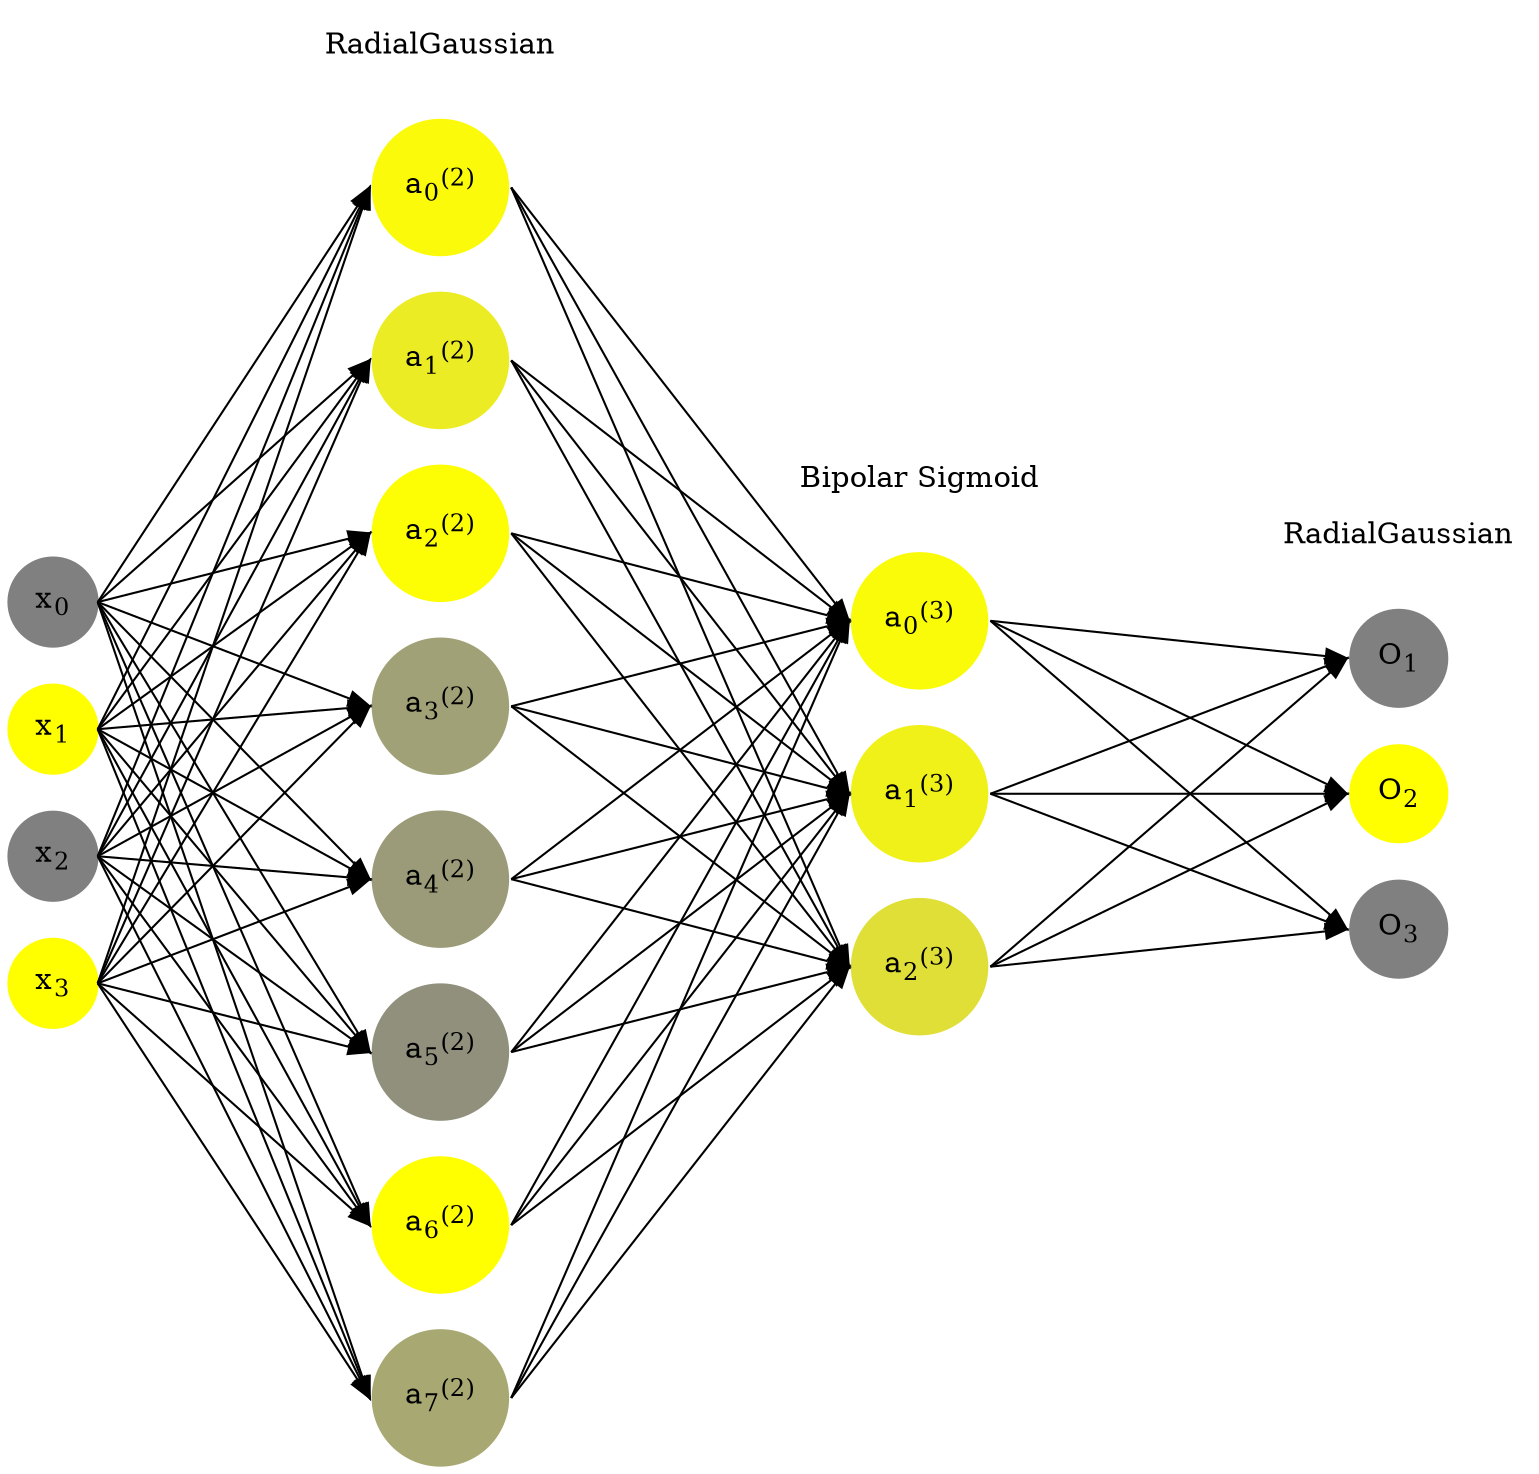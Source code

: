 digraph G {
	rankdir = LR;
	splines=false;
	edge[style=invis];
	ranksep= 1.4;
	{
	node [shape=circle, color="0.1667, 0.0, 0.5", style=filled, fillcolor="0.1667, 0.0, 0.5"];
	x0 [label=<x<sub>0</sub>>];
	}
	{
	node [shape=circle, color="0.1667, 1.0, 1.0", style=filled, fillcolor="0.1667, 1.0, 1.0"];
	x1 [label=<x<sub>1</sub>>];
	}
	{
	node [shape=circle, color="0.1667, 0.0, 0.5", style=filled, fillcolor="0.1667, 0.0, 0.5"];
	x2 [label=<x<sub>2</sub>>];
	}
	{
	node [shape=circle, color="0.1667, 1.0, 1.0", style=filled, fillcolor="0.1667, 1.0, 1.0"];
	x3 [label=<x<sub>3</sub>>];
	}
	{
	node [shape=circle, color="0.1667, 0.956648, 0.978324", style=filled, fillcolor="0.1667, 0.956648, 0.978324"];
	a02 [label=<a<sub>0</sub><sup>(2)</sup>>];
	}
	{
	node [shape=circle, color="0.1667, 0.846125, 0.923063", style=filled, fillcolor="0.1667, 0.846125, 0.923063"];
	a12 [label=<a<sub>1</sub><sup>(2)</sup>>];
	}
	{
	node [shape=circle, color="0.1667, 0.982104, 0.991052", style=filled, fillcolor="0.1667, 0.982104, 0.991052"];
	a22 [label=<a<sub>2</sub><sup>(2)</sup>>];
	}
	{
	node [shape=circle, color="0.1667, 0.260439, 0.630219", style=filled, fillcolor="0.1667, 0.260439, 0.630219"];
	a32 [label=<a<sub>3</sub><sup>(2)</sup>>];
	}
	{
	node [shape=circle, color="0.1667, 0.218670, 0.609335", style=filled, fillcolor="0.1667, 0.218670, 0.609335"];
	a42 [label=<a<sub>4</sub><sup>(2)</sup>>];
	}
	{
	node [shape=circle, color="0.1667, 0.130933, 0.565467", style=filled, fillcolor="0.1667, 0.130933, 0.565467"];
	a52 [label=<a<sub>5</sub><sup>(2)</sup>>];
	}
	{
	node [shape=circle, color="0.1667, 0.999935, 0.999967", style=filled, fillcolor="0.1667, 0.999935, 0.999967"];
	a62 [label=<a<sub>6</sub><sup>(2)</sup>>];
	}
	{
	node [shape=circle, color="0.1667, 0.318438, 0.659219", style=filled, fillcolor="0.1667, 0.318438, 0.659219"];
	a72 [label=<a<sub>7</sub><sup>(2)</sup>>];
	}
	{
	node [shape=circle, color="0.1667, 0.960963, 0.980481", style=filled, fillcolor="0.1667, 0.960963, 0.980481"];
	a03 [label=<a<sub>0</sub><sup>(3)</sup>>];
	}
	{
	node [shape=circle, color="0.1667, 0.890389, 0.945194", style=filled, fillcolor="0.1667, 0.890389, 0.945194"];
	a13 [label=<a<sub>1</sub><sup>(3)</sup>>];
	}
	{
	node [shape=circle, color="0.1667, 0.749682, 0.874841", style=filled, fillcolor="0.1667, 0.749682, 0.874841"];
	a23 [label=<a<sub>2</sub><sup>(3)</sup>>];
	}
	{
	node [shape=circle, color="0.1667, 0.0, 0.5", style=filled, fillcolor="0.1667, 0.0, 0.5"];
	O1 [label=<O<sub>1</sub>>];
	}
	{
	node [shape=circle, color="0.1667, 1.0, 1.0", style=filled, fillcolor="0.1667, 1.0, 1.0"];
	O2 [label=<O<sub>2</sub>>];
	}
	{
	node [shape=circle, color="0.1667, 0.0, 0.5", style=filled, fillcolor="0.1667, 0.0, 0.5"];
	O3 [label=<O<sub>3</sub>>];
	}
	{
	rank=same;
	x0->x1->x2->x3;
	}
	{
	rank=same;
	a02->a12->a22->a32->a42->a52->a62->a72;
	}
	{
	rank=same;
	a03->a13->a23;
	}
	{
	rank=same;
	O1->O2->O3;
	}
	l1 [shape=plaintext,label="RadialGaussian"];
	l1->a02;
	{rank=same; l1;a02};
	l2 [shape=plaintext,label="Bipolar Sigmoid"];
	l2->a03;
	{rank=same; l2;a03};
	l3 [shape=plaintext,label="RadialGaussian"];
	l3->O1;
	{rank=same; l3;O1};
edge[style=solid, tailport=e, headport=w];
	{x0;x1;x2;x3} -> {a02;a12;a22;a32;a42;a52;a62;a72};
	{a02;a12;a22;a32;a42;a52;a62;a72} -> {a03;a13;a23};
	{a03;a13;a23} -> {O1,O2,O3};
}